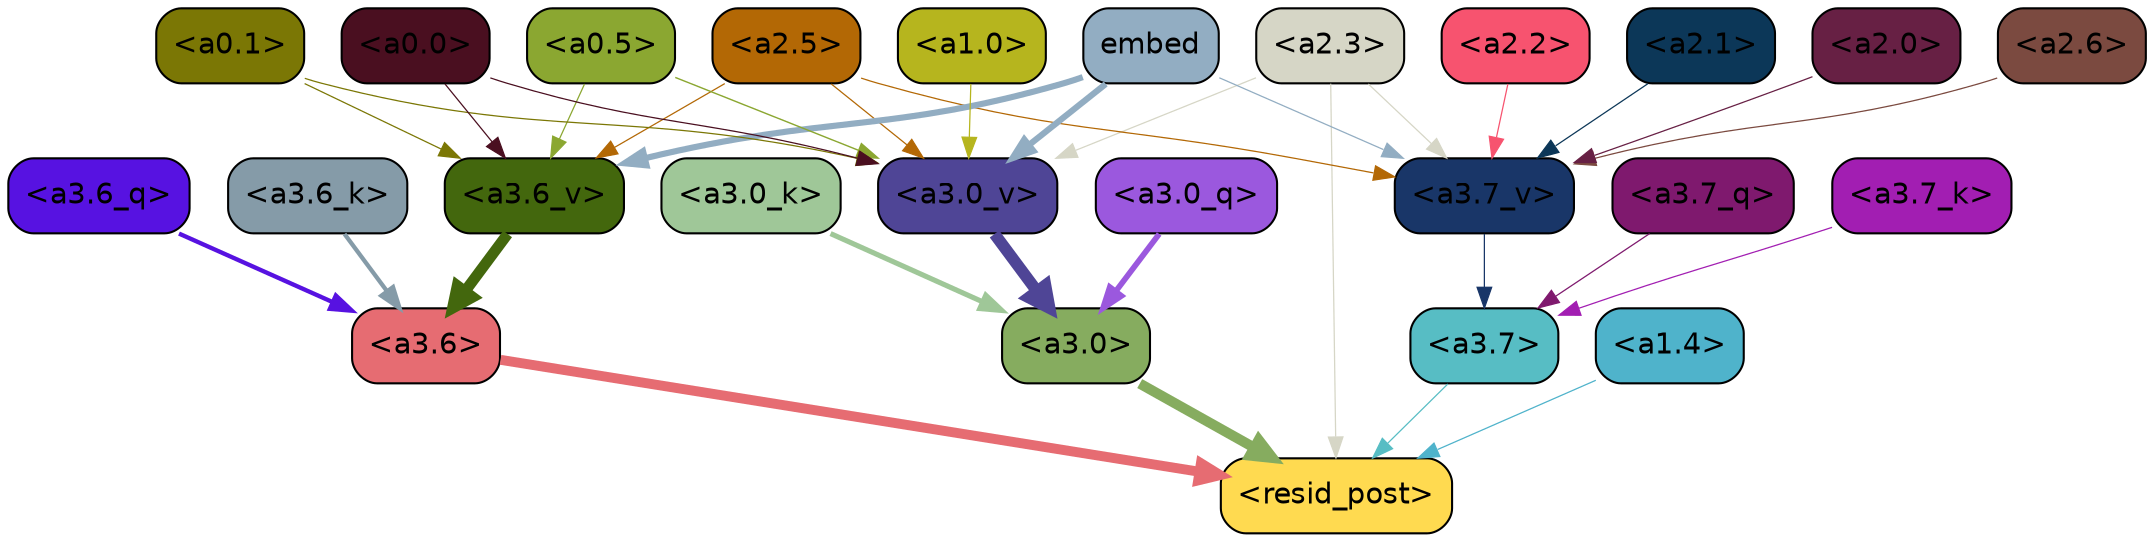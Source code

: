 strict digraph "" {
	graph [bgcolor=transparent,
		layout=dot,
		overlap=false,
		splines=true
	];
	"<a3.7>"	[color=black,
		fillcolor="#57bdc4",
		fontname=Helvetica,
		shape=box,
		style="filled, rounded"];
	"<resid_post>"	[color=black,
		fillcolor="#ffda50",
		fontname=Helvetica,
		shape=box,
		style="filled, rounded"];
	"<a3.7>" -> "<resid_post>"	[color="#57bdc4",
		penwidth=0.6];
	"<a3.6>"	[color=black,
		fillcolor="#e66c72",
		fontname=Helvetica,
		shape=box,
		style="filled, rounded"];
	"<a3.6>" -> "<resid_post>"	[color="#e66c72",
		penwidth=4.753257989883423];
	"<a3.0>"	[color=black,
		fillcolor="#86ac5f",
		fontname=Helvetica,
		shape=box,
		style="filled, rounded"];
	"<a3.0>" -> "<resid_post>"	[color="#86ac5f",
		penwidth=4.90053927898407];
	"<a2.3>"	[color=black,
		fillcolor="#d6d6c6",
		fontname=Helvetica,
		shape=box,
		style="filled, rounded"];
	"<a2.3>" -> "<resid_post>"	[color="#d6d6c6",
		penwidth=0.6];
	"<a3.7_v>"	[color=black,
		fillcolor="#193668",
		fontname=Helvetica,
		shape=box,
		style="filled, rounded"];
	"<a2.3>" -> "<a3.7_v>"	[color="#d6d6c6",
		penwidth=0.6];
	"<a3.0_v>"	[color=black,
		fillcolor="#4f4596",
		fontname=Helvetica,
		shape=box,
		style="filled, rounded"];
	"<a2.3>" -> "<a3.0_v>"	[color="#d6d6c6",
		penwidth=0.6];
	"<a1.4>"	[color=black,
		fillcolor="#4fb3cb",
		fontname=Helvetica,
		shape=box,
		style="filled, rounded"];
	"<a1.4>" -> "<resid_post>"	[color="#4fb3cb",
		penwidth=0.6];
	"<a3.7_q>"	[color=black,
		fillcolor="#7f196e",
		fontname=Helvetica,
		shape=box,
		style="filled, rounded"];
	"<a3.7_q>" -> "<a3.7>"	[color="#7f196e",
		penwidth=0.6];
	"<a3.6_q>"	[color=black,
		fillcolor="#5712e1",
		fontname=Helvetica,
		shape=box,
		style="filled, rounded"];
	"<a3.6_q>" -> "<a3.6>"	[color="#5712e1",
		penwidth=2.091020345687866];
	"<a3.0_q>"	[color=black,
		fillcolor="#9b58de",
		fontname=Helvetica,
		shape=box,
		style="filled, rounded"];
	"<a3.0_q>" -> "<a3.0>"	[color="#9b58de",
		penwidth=2.7421876192092896];
	"<a3.7_k>"	[color=black,
		fillcolor="#a21eb2",
		fontname=Helvetica,
		shape=box,
		style="filled, rounded"];
	"<a3.7_k>" -> "<a3.7>"	[color="#a21eb2",
		penwidth=0.6];
	"<a3.6_k>"	[color=black,
		fillcolor="#859ba8",
		fontname=Helvetica,
		shape=box,
		style="filled, rounded"];
	"<a3.6_k>" -> "<a3.6>"	[color="#859ba8",
		penwidth=2.048597991466522];
	"<a3.0_k>"	[color=black,
		fillcolor="#9fc798",
		fontname=Helvetica,
		shape=box,
		style="filled, rounded"];
	"<a3.0_k>" -> "<a3.0>"	[color="#9fc798",
		penwidth=2.476402521133423];
	"<a3.7_v>" -> "<a3.7>"	[color="#193668",
		penwidth=0.6];
	"<a3.6_v>"	[color=black,
		fillcolor="#43670d",
		fontname=Helvetica,
		shape=box,
		style="filled, rounded"];
	"<a3.6_v>" -> "<a3.6>"	[color="#43670d",
		penwidth=5.2550448179244995];
	"<a3.0_v>" -> "<a3.0>"	[color="#4f4596",
		penwidth=5.652270674705505];
	"<a2.6>"	[color=black,
		fillcolor="#7b4a40",
		fontname=Helvetica,
		shape=box,
		style="filled, rounded"];
	"<a2.6>" -> "<a3.7_v>"	[color="#7b4a40",
		penwidth=0.6];
	"<a2.5>"	[color=black,
		fillcolor="#b36805",
		fontname=Helvetica,
		shape=box,
		style="filled, rounded"];
	"<a2.5>" -> "<a3.7_v>"	[color="#b36805",
		penwidth=0.6];
	"<a2.5>" -> "<a3.6_v>"	[color="#b36805",
		penwidth=0.6];
	"<a2.5>" -> "<a3.0_v>"	[color="#b36805",
		penwidth=0.6];
	"<a2.2>"	[color=black,
		fillcolor="#f7536f",
		fontname=Helvetica,
		shape=box,
		style="filled, rounded"];
	"<a2.2>" -> "<a3.7_v>"	[color="#f7536f",
		penwidth=0.6];
	"<a2.1>"	[color=black,
		fillcolor="#0c3758",
		fontname=Helvetica,
		shape=box,
		style="filled, rounded"];
	"<a2.1>" -> "<a3.7_v>"	[color="#0c3758",
		penwidth=0.6];
	"<a2.0>"	[color=black,
		fillcolor="#672044",
		fontname=Helvetica,
		shape=box,
		style="filled, rounded"];
	"<a2.0>" -> "<a3.7_v>"	[color="#672044",
		penwidth=0.6];
	embed	[color=black,
		fillcolor="#92adc2",
		fontname=Helvetica,
		shape=box,
		style="filled, rounded"];
	embed -> "<a3.7_v>"	[color="#92adc2",
		penwidth=0.6];
	embed -> "<a3.6_v>"	[color="#92adc2",
		penwidth=2.9556376338005066];
	embed -> "<a3.0_v>"	[color="#92adc2",
		penwidth=2.972973108291626];
	"<a0.5>"	[color=black,
		fillcolor="#8ba731",
		fontname=Helvetica,
		shape=box,
		style="filled, rounded"];
	"<a0.5>" -> "<a3.6_v>"	[color="#8ba731",
		penwidth=0.6];
	"<a0.5>" -> "<a3.0_v>"	[color="#8ba731",
		penwidth=0.6790935099124908];
	"<a0.1>"	[color=black,
		fillcolor="#7b7705",
		fontname=Helvetica,
		shape=box,
		style="filled, rounded"];
	"<a0.1>" -> "<a3.6_v>"	[color="#7b7705",
		penwidth=0.6];
	"<a0.1>" -> "<a3.0_v>"	[color="#7b7705",
		penwidth=0.6];
	"<a0.0>"	[color=black,
		fillcolor="#4a0f20",
		fontname=Helvetica,
		shape=box,
		style="filled, rounded"];
	"<a0.0>" -> "<a3.6_v>"	[color="#4a0f20",
		penwidth=0.6];
	"<a0.0>" -> "<a3.0_v>"	[color="#4a0f20",
		penwidth=0.6];
	"<a1.0>"	[color=black,
		fillcolor="#b6b51e",
		fontname=Helvetica,
		shape=box,
		style="filled, rounded"];
	"<a1.0>" -> "<a3.0_v>"	[color="#b6b51e",
		penwidth=0.6];
}
